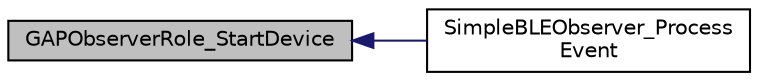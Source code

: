 digraph "GAPObserverRole_StartDevice"
{
  edge [fontname="Helvetica",fontsize="10",labelfontname="Helvetica",labelfontsize="10"];
  node [fontname="Helvetica",fontsize="10",shape=record];
  rankdir="LR";
  Node1 [label="GAPObserverRole_StartDevice",height=0.2,width=0.4,color="black", fillcolor="grey75", style="filled" fontcolor="black"];
  Node1 -> Node2 [dir="back",color="midnightblue",fontsize="10",style="solid",fontname="Helvetica"];
  Node2 [label="SimpleBLEObserver_Process\lEvent",height=0.2,width=0.4,color="black", fillcolor="white", style="filled",URL="$simple_b_l_e_observer_8h.html#a14ec6c7aaffe9dd9d136a10a223b2885"];
}
